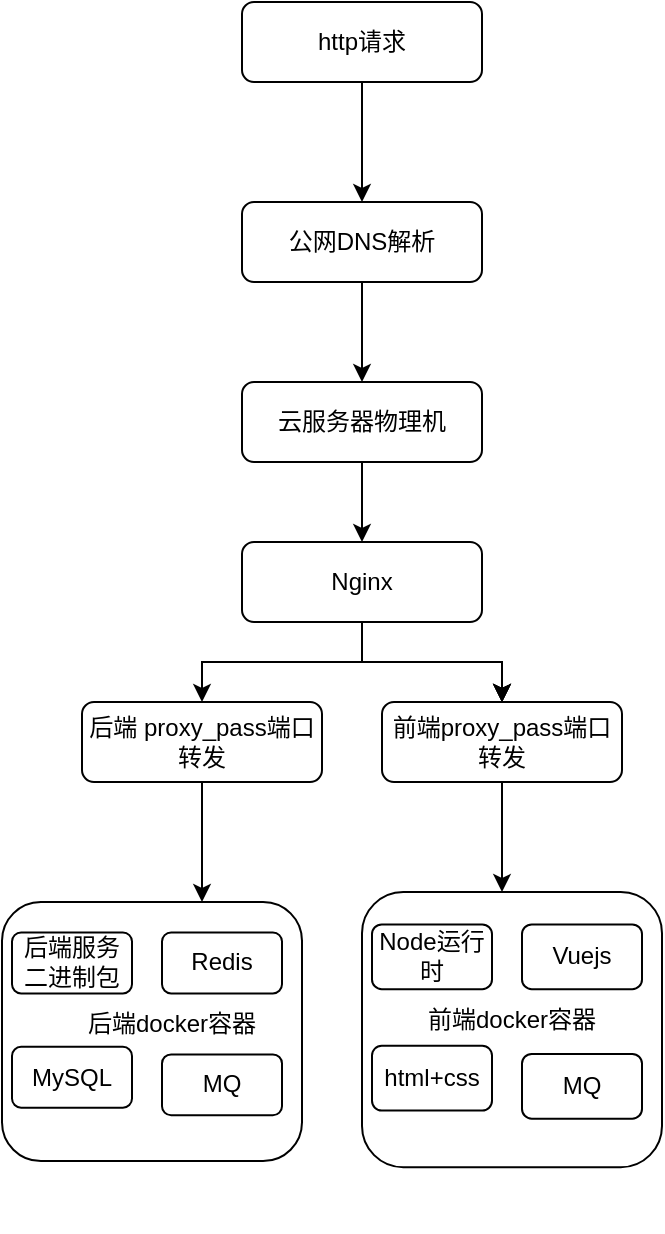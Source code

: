 <mxfile version="21.3.7" type="github">
  <diagram id="C5RBs43oDa-KdzZeNtuy" name="Page-1">
    <mxGraphModel dx="1434" dy="764" grid="1" gridSize="10" guides="1" tooltips="1" connect="1" arrows="1" fold="1" page="1" pageScale="1" pageWidth="827" pageHeight="1169" math="0" shadow="0">
      <root>
        <mxCell id="WIyWlLk6GJQsqaUBKTNV-0" />
        <mxCell id="WIyWlLk6GJQsqaUBKTNV-1" parent="WIyWlLk6GJQsqaUBKTNV-0" />
        <mxCell id="m-WEodd0mMDCyx7VtcMW-85" value="" style="edgeStyle=orthogonalEdgeStyle;rounded=0;orthogonalLoop=1;jettySize=auto;html=1;" edge="1" parent="WIyWlLk6GJQsqaUBKTNV-1" source="m-WEodd0mMDCyx7VtcMW-18" target="m-WEodd0mMDCyx7VtcMW-62">
          <mxGeometry relative="1" as="geometry">
            <Array as="points">
              <mxPoint x="470" y="540" />
              <mxPoint x="470" y="540" />
            </Array>
          </mxGeometry>
        </mxCell>
        <mxCell id="m-WEodd0mMDCyx7VtcMW-56" value="" style="group" vertex="1" connectable="0" parent="WIyWlLk6GJQsqaUBKTNV-1">
          <mxGeometry x="220" y="550" width="150" height="160" as="geometry" />
        </mxCell>
        <mxCell id="m-WEodd0mMDCyx7VtcMW-51" value="" style="rounded=1;whiteSpace=wrap;html=1;fontSize=12;glass=0;strokeWidth=1;shadow=0;" vertex="1" parent="m-WEodd0mMDCyx7VtcMW-56">
          <mxGeometry width="150" height="129.524" as="geometry" />
        </mxCell>
        <mxCell id="m-WEodd0mMDCyx7VtcMW-153" value="" style="group" vertex="1" connectable="0" parent="m-WEodd0mMDCyx7VtcMW-56">
          <mxGeometry x="5" y="15.238" width="135" height="91.429" as="geometry" />
        </mxCell>
        <mxCell id="m-WEodd0mMDCyx7VtcMW-52" value="后端服务二进制包" style="rounded=1;whiteSpace=wrap;html=1;fontSize=12;glass=0;strokeWidth=1;shadow=0;" vertex="1" parent="m-WEodd0mMDCyx7VtcMW-153">
          <mxGeometry width="60" height="30.476" as="geometry" />
        </mxCell>
        <mxCell id="m-WEodd0mMDCyx7VtcMW-53" value="Redis" style="rounded=1;whiteSpace=wrap;html=1;fontSize=12;glass=0;strokeWidth=1;shadow=0;" vertex="1" parent="m-WEodd0mMDCyx7VtcMW-153">
          <mxGeometry x="75" width="60" height="30.476" as="geometry" />
        </mxCell>
        <mxCell id="m-WEodd0mMDCyx7VtcMW-54" value="MySQL" style="rounded=1;whiteSpace=wrap;html=1;fontSize=12;glass=0;strokeWidth=1;shadow=0;" vertex="1" parent="m-WEodd0mMDCyx7VtcMW-153">
          <mxGeometry y="57.143" width="60" height="30.476" as="geometry" />
        </mxCell>
        <mxCell id="m-WEodd0mMDCyx7VtcMW-55" value="MQ" style="rounded=1;whiteSpace=wrap;html=1;fontSize=12;glass=0;strokeWidth=1;shadow=0;" vertex="1" parent="m-WEodd0mMDCyx7VtcMW-153">
          <mxGeometry x="75" y="60.952" width="60" height="30.476" as="geometry" />
        </mxCell>
        <mxCell id="m-WEodd0mMDCyx7VtcMW-90" value="后端docker容器" style="text;strokeColor=none;align=center;fillColor=none;html=1;verticalAlign=middle;whiteSpace=wrap;rounded=0;" vertex="1" parent="m-WEodd0mMDCyx7VtcMW-153">
          <mxGeometry x="35" y="30.952" width="90" height="30" as="geometry" />
        </mxCell>
        <mxCell id="m-WEodd0mMDCyx7VtcMW-61" value="" style="group" vertex="1" connectable="0" parent="WIyWlLk6GJQsqaUBKTNV-1">
          <mxGeometry x="400" y="545" width="150" height="170" as="geometry" />
        </mxCell>
        <mxCell id="m-WEodd0mMDCyx7VtcMW-62" value="" style="rounded=1;whiteSpace=wrap;html=1;fontSize=12;glass=0;strokeWidth=1;shadow=0;" vertex="1" parent="m-WEodd0mMDCyx7VtcMW-61">
          <mxGeometry width="150" height="137.619" as="geometry" />
        </mxCell>
        <mxCell id="m-WEodd0mMDCyx7VtcMW-63" value="Node运行时" style="rounded=1;whiteSpace=wrap;html=1;fontSize=12;glass=0;strokeWidth=1;shadow=0;" vertex="1" parent="m-WEodd0mMDCyx7VtcMW-61">
          <mxGeometry x="5" y="16.19" width="60.0" height="32.381" as="geometry" />
        </mxCell>
        <mxCell id="m-WEodd0mMDCyx7VtcMW-64" value="Vuejs" style="rounded=1;whiteSpace=wrap;html=1;fontSize=12;glass=0;strokeWidth=1;shadow=0;" vertex="1" parent="m-WEodd0mMDCyx7VtcMW-61">
          <mxGeometry x="80" y="16.19" width="60.0" height="32.381" as="geometry" />
        </mxCell>
        <mxCell id="m-WEodd0mMDCyx7VtcMW-65" value="html+css" style="rounded=1;whiteSpace=wrap;html=1;fontSize=12;glass=0;strokeWidth=1;shadow=0;" vertex="1" parent="m-WEodd0mMDCyx7VtcMW-61">
          <mxGeometry x="5" y="76.905" width="60.0" height="32.381" as="geometry" />
        </mxCell>
        <mxCell id="m-WEodd0mMDCyx7VtcMW-66" value="MQ" style="rounded=1;whiteSpace=wrap;html=1;fontSize=12;glass=0;strokeWidth=1;shadow=0;" vertex="1" parent="m-WEodd0mMDCyx7VtcMW-61">
          <mxGeometry x="80" y="80.952" width="60.0" height="32.381" as="geometry" />
        </mxCell>
        <mxCell id="m-WEodd0mMDCyx7VtcMW-91" value="前端docker容器" style="text;strokeColor=none;align=center;fillColor=none;html=1;verticalAlign=middle;whiteSpace=wrap;rounded=0;" vertex="1" parent="m-WEodd0mMDCyx7VtcMW-61">
          <mxGeometry x="30" y="48.57" width="90" height="30" as="geometry" />
        </mxCell>
        <mxCell id="m-WEodd0mMDCyx7VtcMW-86" value="" style="group" vertex="1" connectable="0" parent="WIyWlLk6GJQsqaUBKTNV-1">
          <mxGeometry x="260" y="100" width="270" height="390" as="geometry" />
        </mxCell>
        <mxCell id="WIyWlLk6GJQsqaUBKTNV-7" value="公网DNS解析" style="rounded=1;whiteSpace=wrap;html=1;fontSize=12;glass=0;strokeWidth=1;shadow=0;" parent="m-WEodd0mMDCyx7VtcMW-86" vertex="1">
          <mxGeometry x="80" y="100" width="120" height="40" as="geometry" />
        </mxCell>
        <mxCell id="WIyWlLk6GJQsqaUBKTNV-12" value="云服务器物理机" style="rounded=1;whiteSpace=wrap;html=1;fontSize=12;glass=0;strokeWidth=1;shadow=0;" parent="m-WEodd0mMDCyx7VtcMW-86" vertex="1">
          <mxGeometry x="80" y="190" width="120" height="40" as="geometry" />
        </mxCell>
        <mxCell id="m-WEodd0mMDCyx7VtcMW-1" value="" style="edgeStyle=orthogonalEdgeStyle;rounded=0;orthogonalLoop=1;jettySize=auto;html=1;" edge="1" parent="m-WEodd0mMDCyx7VtcMW-86" source="WIyWlLk6GJQsqaUBKTNV-7" target="WIyWlLk6GJQsqaUBKTNV-12">
          <mxGeometry relative="1" as="geometry" />
        </mxCell>
        <mxCell id="m-WEodd0mMDCyx7VtcMW-3" value="Nginx" style="rounded=1;whiteSpace=wrap;html=1;fontSize=12;glass=0;strokeWidth=1;shadow=0;" vertex="1" parent="m-WEodd0mMDCyx7VtcMW-86">
          <mxGeometry x="80" y="270" width="120" height="40" as="geometry" />
        </mxCell>
        <mxCell id="m-WEodd0mMDCyx7VtcMW-4" value="" style="edgeStyle=orthogonalEdgeStyle;rounded=0;orthogonalLoop=1;jettySize=auto;html=1;" edge="1" parent="m-WEodd0mMDCyx7VtcMW-86" source="WIyWlLk6GJQsqaUBKTNV-12" target="m-WEodd0mMDCyx7VtcMW-3">
          <mxGeometry relative="1" as="geometry" />
        </mxCell>
        <mxCell id="m-WEodd0mMDCyx7VtcMW-11" value="" style="edgeStyle=orthogonalEdgeStyle;rounded=0;orthogonalLoop=1;jettySize=auto;html=1;" edge="1" parent="m-WEodd0mMDCyx7VtcMW-86" source="m-WEodd0mMDCyx7VtcMW-8" target="WIyWlLk6GJQsqaUBKTNV-7">
          <mxGeometry relative="1" as="geometry" />
        </mxCell>
        <mxCell id="m-WEodd0mMDCyx7VtcMW-8" value="http请求" style="rounded=1;whiteSpace=wrap;html=1;fontSize=12;glass=0;strokeWidth=1;shadow=0;" vertex="1" parent="m-WEodd0mMDCyx7VtcMW-86">
          <mxGeometry x="80" width="120" height="40" as="geometry" />
        </mxCell>
        <mxCell id="m-WEodd0mMDCyx7VtcMW-17" value="后端 proxy_pass端口转发" style="rounded=1;whiteSpace=wrap;html=1;fontSize=12;glass=0;strokeWidth=1;shadow=0;" vertex="1" parent="m-WEodd0mMDCyx7VtcMW-86">
          <mxGeometry y="350" width="120" height="40" as="geometry" />
        </mxCell>
        <mxCell id="m-WEodd0mMDCyx7VtcMW-24" value="" style="edgeStyle=orthogonalEdgeStyle;rounded=0;orthogonalLoop=1;jettySize=auto;html=1;" edge="1" parent="m-WEodd0mMDCyx7VtcMW-86" source="m-WEodd0mMDCyx7VtcMW-3" target="m-WEodd0mMDCyx7VtcMW-17">
          <mxGeometry relative="1" as="geometry" />
        </mxCell>
        <mxCell id="m-WEodd0mMDCyx7VtcMW-18" value="前端proxy_pass端口转发" style="rounded=1;whiteSpace=wrap;html=1;fontSize=12;glass=0;strokeWidth=1;shadow=0;" vertex="1" parent="m-WEodd0mMDCyx7VtcMW-86">
          <mxGeometry x="150" y="350" width="120" height="40" as="geometry" />
        </mxCell>
        <mxCell id="m-WEodd0mMDCyx7VtcMW-20" value="" style="edgeStyle=orthogonalEdgeStyle;rounded=0;orthogonalLoop=1;jettySize=auto;html=1;" edge="1" parent="m-WEodd0mMDCyx7VtcMW-86" source="m-WEodd0mMDCyx7VtcMW-3" target="m-WEodd0mMDCyx7VtcMW-18">
          <mxGeometry relative="1" as="geometry" />
        </mxCell>
        <mxCell id="m-WEodd0mMDCyx7VtcMW-21" value="" style="edgeStyle=orthogonalEdgeStyle;rounded=0;orthogonalLoop=1;jettySize=auto;html=1;" edge="1" parent="m-WEodd0mMDCyx7VtcMW-86" source="m-WEodd0mMDCyx7VtcMW-3" target="m-WEodd0mMDCyx7VtcMW-18">
          <mxGeometry relative="1" as="geometry" />
        </mxCell>
        <mxCell id="m-WEodd0mMDCyx7VtcMW-22" value="" style="edgeStyle=orthogonalEdgeStyle;rounded=0;orthogonalLoop=1;jettySize=auto;html=1;" edge="1" parent="m-WEodd0mMDCyx7VtcMW-86" source="m-WEodd0mMDCyx7VtcMW-3" target="m-WEodd0mMDCyx7VtcMW-18">
          <mxGeometry relative="1" as="geometry" />
        </mxCell>
        <mxCell id="m-WEodd0mMDCyx7VtcMW-23" value="" style="edgeStyle=orthogonalEdgeStyle;rounded=0;orthogonalLoop=1;jettySize=auto;html=1;" edge="1" parent="m-WEodd0mMDCyx7VtcMW-86" source="m-WEodd0mMDCyx7VtcMW-3" target="m-WEodd0mMDCyx7VtcMW-18">
          <mxGeometry relative="1" as="geometry" />
        </mxCell>
        <mxCell id="m-WEodd0mMDCyx7VtcMW-19" style="edgeStyle=orthogonalEdgeStyle;rounded=0;orthogonalLoop=1;jettySize=auto;html=1;exitX=0.5;exitY=1;exitDx=0;exitDy=0;" edge="1" parent="m-WEodd0mMDCyx7VtcMW-86" source="m-WEodd0mMDCyx7VtcMW-17" target="m-WEodd0mMDCyx7VtcMW-17">
          <mxGeometry relative="1" as="geometry" />
        </mxCell>
        <mxCell id="m-WEodd0mMDCyx7VtcMW-89" value="" style="endArrow=classic;html=1;rounded=0;" edge="1" parent="WIyWlLk6GJQsqaUBKTNV-1">
          <mxGeometry width="50" height="50" relative="1" as="geometry">
            <mxPoint x="320" y="490" as="sourcePoint" />
            <mxPoint x="320" y="550" as="targetPoint" />
          </mxGeometry>
        </mxCell>
      </root>
    </mxGraphModel>
  </diagram>
</mxfile>

